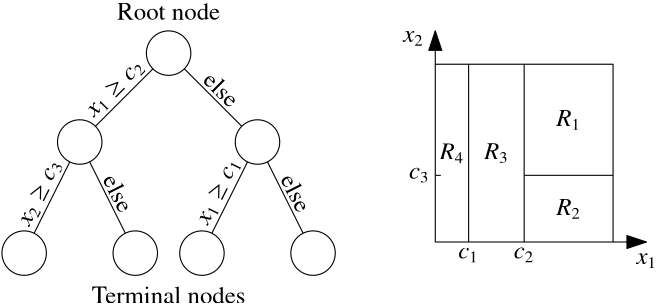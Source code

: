 <?xml version="1.0"?>
<!DOCTYPE ipe SYSTEM "ipe.dtd">
<ipe version="70206" creator="Ipe 7.2.7">
<info created="D:20170731183947" modified="D:20170820185417"/>
<preamble>\usepackage{amsmath}
\usepackage{txfonts}
</preamble>
<ipestyle name="basic">
<symbol name="arrow/arc(spx)">
<path stroke="sym-stroke" fill="sym-stroke" pen="sym-pen">
0 0 m
-1 0.333 l
-1 -0.333 l
h
</path>
</symbol>
<symbol name="arrow/farc(spx)">
<path stroke="sym-stroke" fill="white" pen="sym-pen">
0 0 m
-1 0.333 l
-1 -0.333 l
h
</path>
</symbol>
<symbol name="arrow/ptarc(spx)">
<path stroke="sym-stroke" fill="sym-stroke" pen="sym-pen">
0 0 m
-1 0.333 l
-0.8 0 l
-1 -0.333 l
h
</path>
</symbol>
<symbol name="arrow/fptarc(spx)">
<path stroke="sym-stroke" fill="white" pen="sym-pen">
0 0 m
-1 0.333 l
-0.8 0 l
-1 -0.333 l
h
</path>
</symbol>
<symbol name="mark/circle(sx)" transformations="translations">
<path fill="sym-stroke">
0.6 0 0 0.6 0 0 e
0.4 0 0 0.4 0 0 e
</path>
</symbol>
<symbol name="mark/disk(sx)" transformations="translations">
<path fill="sym-stroke">
0.6 0 0 0.6 0 0 e
</path>
</symbol>
<symbol name="mark/fdisk(sfx)" transformations="translations">
<group>
<path fill="sym-fill">
0.5 0 0 0.5 0 0 e
</path>
<path fill="sym-stroke" fillrule="eofill">
0.6 0 0 0.6 0 0 e
0.4 0 0 0.4 0 0 e
</path>
</group>
</symbol>
<symbol name="mark/box(sx)" transformations="translations">
<path fill="sym-stroke" fillrule="eofill">
-0.6 -0.6 m
0.6 -0.6 l
0.6 0.6 l
-0.6 0.6 l
h
-0.4 -0.4 m
0.4 -0.4 l
0.4 0.4 l
-0.4 0.4 l
h
</path>
</symbol>
<symbol name="mark/square(sx)" transformations="translations">
<path fill="sym-stroke">
-0.6 -0.6 m
0.6 -0.6 l
0.6 0.6 l
-0.6 0.6 l
h
</path>
</symbol>
<symbol name="mark/fsquare(sfx)" transformations="translations">
<group>
<path fill="sym-fill">
-0.5 -0.5 m
0.5 -0.5 l
0.5 0.5 l
-0.5 0.5 l
h
</path>
<path fill="sym-stroke" fillrule="eofill">
-0.6 -0.6 m
0.6 -0.6 l
0.6 0.6 l
-0.6 0.6 l
h
-0.4 -0.4 m
0.4 -0.4 l
0.4 0.4 l
-0.4 0.4 l
h
</path>
</group>
</symbol>
<symbol name="mark/cross(sx)" transformations="translations">
<group>
<path fill="sym-stroke">
-0.43 -0.57 m
0.57 0.43 l
0.43 0.57 l
-0.57 -0.43 l
h
</path>
<path fill="sym-stroke">
-0.43 0.57 m
0.57 -0.43 l
0.43 -0.57 l
-0.57 0.43 l
h
</path>
</group>
</symbol>
<symbol name="arrow/fnormal(spx)">
<path stroke="sym-stroke" fill="white" pen="sym-pen">
0 0 m
-1 0.333 l
-1 -0.333 l
h
</path>
</symbol>
<symbol name="arrow/pointed(spx)">
<path stroke="sym-stroke" fill="sym-stroke" pen="sym-pen">
0 0 m
-1 0.333 l
-0.8 0 l
-1 -0.333 l
h
</path>
</symbol>
<symbol name="arrow/fpointed(spx)">
<path stroke="sym-stroke" fill="white" pen="sym-pen">
0 0 m
-1 0.333 l
-0.8 0 l
-1 -0.333 l
h
</path>
</symbol>
<symbol name="arrow/linear(spx)">
<path stroke="sym-stroke" pen="sym-pen">
-1 0.333 m
0 0 l
-1 -0.333 l
</path>
</symbol>
<symbol name="arrow/fdouble(spx)">
<path stroke="sym-stroke" fill="white" pen="sym-pen">
0 0 m
-1 0.333 l
-1 -0.333 l
h
-1 0 m
-2 0.333 l
-2 -0.333 l
h
</path>
</symbol>
<symbol name="arrow/double(spx)">
<path stroke="sym-stroke" fill="sym-stroke" pen="sym-pen">
0 0 m
-1 0.333 l
-1 -0.333 l
h
-1 0 m
-2 0.333 l
-2 -0.333 l
h
</path>
</symbol>
<pen name="heavier" value="0.8"/>
<pen name="fat" value="1.2"/>
<pen name="ultrafat" value="2"/>
<symbolsize name="large" value="5"/>
<symbolsize name="small" value="2"/>
<symbolsize name="tiny" value="1.1"/>
<arrowsize name="large" value="10"/>
<arrowsize name="small" value="5"/>
<arrowsize name="tiny" value="3"/>
<color name="red" value="1 0 0"/>
<color name="green" value="0 1 0"/>
<color name="blue" value="0 0 1"/>
<color name="yellow" value="1 1 0"/>
<color name="orange" value="1 0.647 0"/>
<color name="gold" value="1 0.843 0"/>
<color name="purple" value="0.627 0.125 0.941"/>
<color name="gray" value="0.745"/>
<color name="brown" value="0.647 0.165 0.165"/>
<color name="navy" value="0 0 0.502"/>
<color name="pink" value="1 0.753 0.796"/>
<color name="seagreen" value="0.18 0.545 0.341"/>
<color name="turquoise" value="0.251 0.878 0.816"/>
<color name="violet" value="0.933 0.51 0.933"/>
<color name="darkblue" value="0 0 0.545"/>
<color name="darkcyan" value="0 0.545 0.545"/>
<color name="darkgray" value="0.663"/>
<color name="darkgreen" value="0 0.392 0"/>
<color name="darkmagenta" value="0.545 0 0.545"/>
<color name="darkorange" value="1 0.549 0"/>
<color name="darkred" value="0.545 0 0"/>
<color name="lightblue" value="0.678 0.847 0.902"/>
<color name="lightcyan" value="0.878 1 1"/>
<color name="lightgray" value="0.827"/>
<color name="lightgreen" value="0.565 0.933 0.565"/>
<color name="lightyellow" value="1 1 0.878"/>
<dashstyle name="dashed" value="[4] 0"/>
<dashstyle name="dotted" value="[1 3] 0"/>
<dashstyle name="dash dotted" value="[4 2 1 2] 0"/>
<dashstyle name="dash dot dotted" value="[4 2 1 2 1 2] 0"/>
<textsize name="large" value="\large"/>
<textsize name="Large" value="\Large"/>
<textsize name="LARGE" value="\LARGE"/>
<textsize name="huge" value="\huge"/>
<textsize name="Huge" value="\Huge"/>
<textsize name="small" value="\small"/>
<textsize name="footnote" value="\footnotesize"/>
<textsize name="tiny" value="\tiny"/>
<textstyle name="center" begin="\begin{center}" end="\end{center}"/>
<textstyle name="itemize" begin="\begin{itemize}" end="\end{itemize}"/>
<textstyle name="item" begin="\begin{itemize}\item{}" end="\end{itemize}"/>
<gridsize name="4 pts" value="4"/>
<gridsize name="8 pts (~3 mm)" value="8"/>
<gridsize name="16 pts (~6 mm)" value="16"/>
<gridsize name="32 pts (~12 mm)" value="32"/>
<gridsize name="10 pts (~3.5 mm)" value="10"/>
<gridsize name="20 pts (~7 mm)" value="20"/>
<gridsize name="14 pts (~5 mm)" value="14"/>
<gridsize name="28 pts (~10 mm)" value="28"/>
<gridsize name="56 pts (~20 mm)" value="56"/>
<anglesize name="90 deg" value="90"/>
<anglesize name="60 deg" value="60"/>
<anglesize name="45 deg" value="45"/>
<anglesize name="30 deg" value="30"/>
<anglesize name="22.5 deg" value="22.5"/>
<opacity name="10%" value="0.1"/>
<opacity name="30%" value="0.3"/>
<opacity name="50%" value="0.5"/>
<opacity name="75%" value="0.75"/>
<tiling name="falling" angle="-60" step="4" width="1"/>
<tiling name="rising" angle="30" step="4" width="1"/>
</ipestyle>
<page>
<layer name="alpha"/>
<layer name="beta"/>
<view layers="alpha beta" active="beta"/>
<text layer="alpha" matrix="0.707107 0.707107 -0.707107 0.707107 579.935 162.767" pos="84 784" stroke="black" type="label" width="26.068" height="5.214" depth="1.34" valign="baseline" size="9" style="math">x_1 \geq c_2</text>
<path stroke="black">
112 800 m
80 768 l
</path>
<path stroke="black">
112 800 m
144 768 l
</path>
<path stroke="black">
80 768 m
60 728 l
</path>
<path stroke="black">
144 768 m
124 728 l
</path>
<path stroke="black">
80 768 m
100 728 l
</path>
<path stroke="black">
144 768 m
164 728 l
</path>
<path matrix="1 0 0 1 -32 -32" stroke="black" fill="1">
8 0 0 8 112 800 e
</path>
<path matrix="1 0 0 1 -52 -72" stroke="black" fill="1">
8 0 0 8 112 800 e
</path>
<path matrix="1 0 0 1 32 -32" stroke="black" fill="1">
8 0 0 8 112 800 e
</path>
<path matrix="1 0 0 1 -12 -72" stroke="black" fill="1">
8 0 0 8 112 800 e
</path>
<path matrix="1 0 0 1 12 -72" stroke="black" fill="1">
8 0 0 8 112 800 e
</path>
<path matrix="1 0 0 1 52 -72" stroke="black" fill="1">
8 0 0 8 112 800 e
</path>
<path stroke="black" fill="white">
8 0 0 8 112 800 e
</path>
<path layer="beta" matrix="1 0 0 1 24 -4" stroke="black">
216 736 m
216 800 l
</path>
<text matrix="1 0 0 1 12 -2" transformations="translations" pos="208 732" stroke="black" type="label" width="7.468" height="3.968" depth="1.34" halign="center" valign="top" size="9" style="math">c_1</text>
<path matrix="1 0 0 1 24 -4" stroke="black">
216 760 m
248 760 l
</path>
<text matrix="1 0 0 1 32 -2" transformations="translations" pos="208 732" stroke="black" type="label" width="7.468" height="3.968" depth="1.34" halign="center" valign="top" size="9" style="math">c_2</text>
<text matrix="1 0 0 1 -2 24" transformations="translations" pos="208 732" stroke="black" type="label" width="7.468" height="3.969" depth="1.42" halign="right" valign="center" size="9" style="math">c_3</text>
<text matrix="1 0 0 1 196 60" transformations="translations" pos="60 716" stroke="black" type="label" width="8.965" height="5.864" depth="1.34" halign="center" valign="center" size="9" style="math">R_1</text>
<text matrix="1 0 0 1 28 -4" transformations="translations" pos="228 748" stroke="black" type="label" width="8.965" height="5.864" depth="1.34" halign="center" valign="center" size="9" style="math">R_2</text>
<text matrix="1 0 0 1 30 0" transformations="translations" pos="200 764" stroke="black" type="label" width="8.965" height="5.865" depth="1.42" halign="center" valign="center" size="9" style="math">R_3</text>
<text matrix="1 0 0 1 14 0" transformations="translations" pos="200 764" stroke="black" type="label" width="8.965" height="5.864" depth="1.34" halign="center" valign="center" size="9" style="math">R_4</text>
<text layer="alpha" matrix="0.447291 0.894389 -0.894389 0.447291 721.791 357.784" pos="44 760" stroke="black" type="label" width="26.068" height="5.215" depth="1.42" valign="baseline" size="9" style="math">x_2 \geq c_3</text>
<text matrix="0.447291 0.894389 -0.894389 0.447291 757.394 301.003" pos="108 760" stroke="black" type="label" width="26.068" height="5.214" depth="1.34" valign="baseline" size="9" style="math">x_1 \geq c_1</text>
<text layer="beta" matrix="1 0 0 1 36 -4" transformations="translations" pos="244 728" stroke="black" type="label" width="7.916" height="3.968" depth="1.34" valign="baseline" size="9" style="math">x_1</text>
<text matrix="1 0 0 1 -48 76" transformations="translations" pos="244 728" stroke="black" type="label" width="7.916" height="3.968" depth="1.34" valign="baseline" size="9" style="math">x_2</text>
<path matrix="1 0 0 1 24 -4" stroke="black" fill="white" arrow="normal/normal">
184 800 m
184 812 l
</path>
<path matrix="1 0 0 1 24 -4" stroke="black" fill="white" arrow="normal/normal">
248 736 m
260 736 l
</path>
<text layer="alpha" matrix="1 0 0 1 -8 0" transformations="translations" pos="120 812" stroke="black" type="label" width="37.112" height="6.124" depth="0.09" halign="center" valign="baseline" size="9">Root node</text>
<text matrix="1 0 0 1 -8 -96" transformations="translations" pos="120 812" stroke="black" type="label" width="55.403" height="6.124" depth="0.09" halign="center" valign="top" size="9">Terminal nodes</text>
<path layer="beta" matrix="1 0 0 1 24 -4" stroke="black">
196 800 m
196 736 l
</path>
<path matrix="1 0 0 1 24 -12" stroke="black">
184 808 m
184 744 l
248 744 l
248 808 l
h
</path>
<path matrix="1 0 0 1 16 0" stroke="black" fill="white">
192 756 m
194 756 l
</path>
<text layer="alpha" matrix="0.707107 -0.707107 0.707107 0.707107 -532.228 325.928" pos="136 792" stroke="black" type="label" width="13.943" height="6.124" depth="0.09" valign="baseline" size="9">else</text>
<text matrix="0.447214 -0.894427 0.894427 0.447214 -627.371 547.11" pos="162.989 789.913" stroke="black" type="label" width="13.943" height="6.124" depth="0.09" valign="baseline" size="9">else</text>
<text matrix="0.447214 -0.894427 0.894427 0.447214 -691.371 547.021" pos="162.989 789.913" stroke="black" type="label" width="13.943" height="6.124" depth="0.09" valign="baseline" size="9">else</text>
</page>
</ipe>
